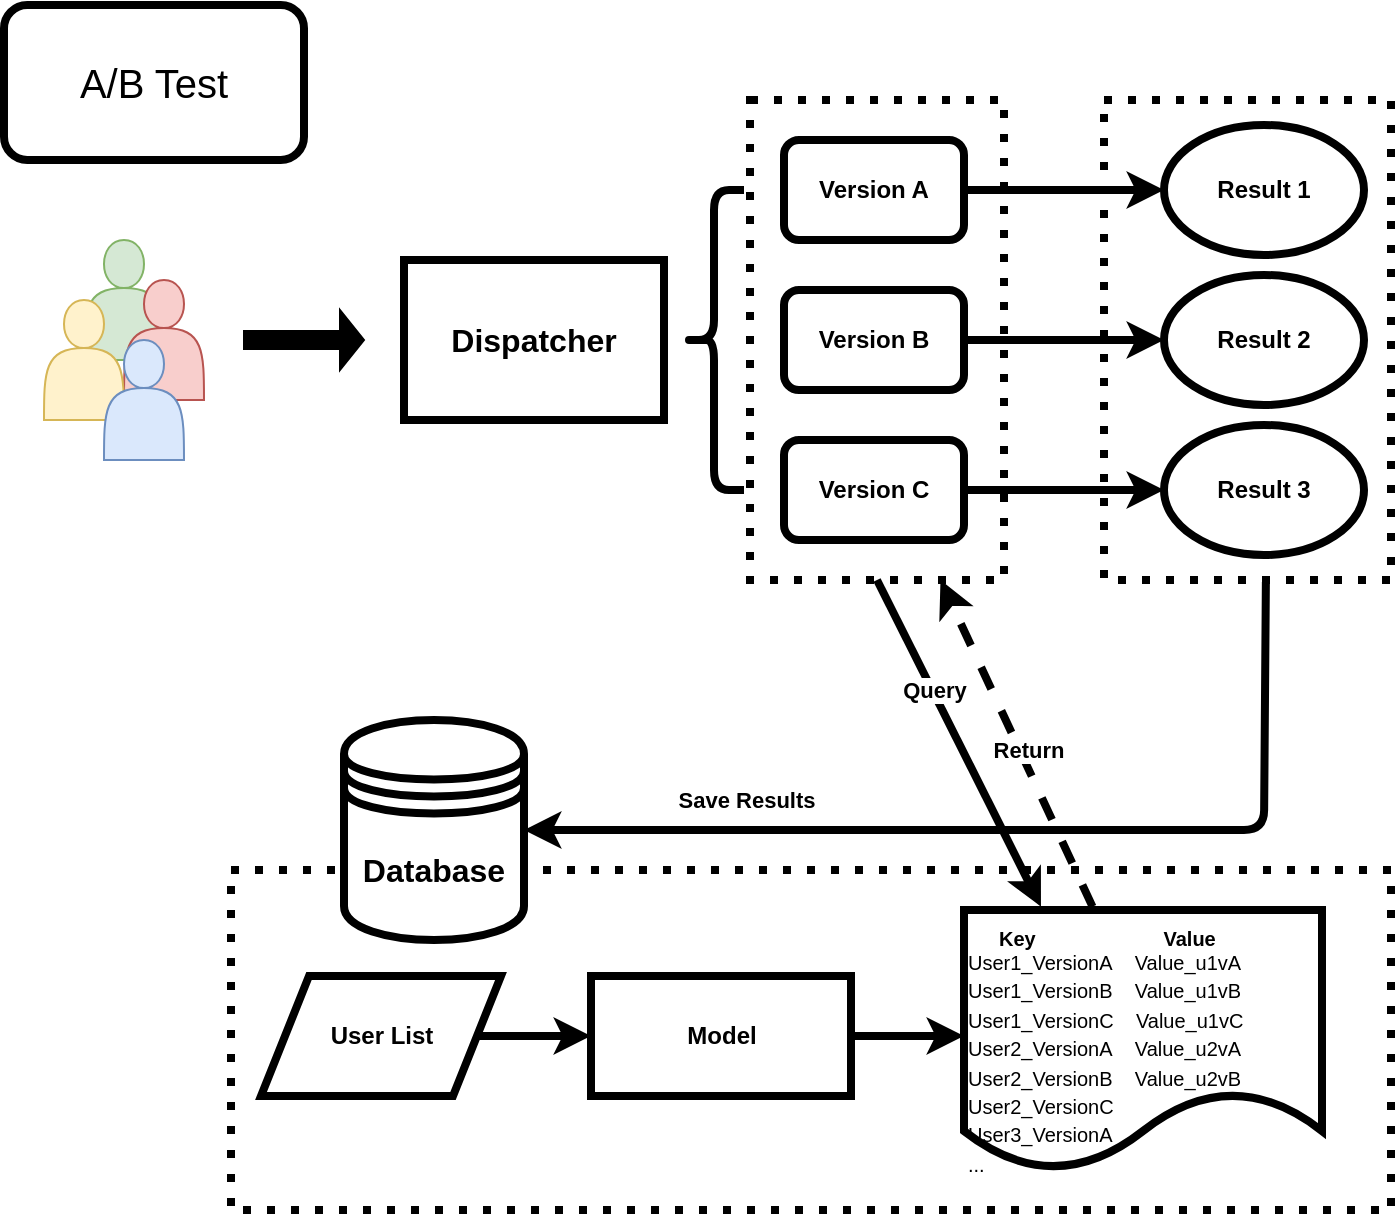<mxfile version="13.1.3" type="github" pages="2">
  <diagram id="dIA2EtkX-octXhOYNSxC" name="Page-2">
    <mxGraphModel dx="745" dy="590" grid="1" gridSize="10" guides="1" tooltips="1" connect="1" arrows="1" fold="1" page="1" pageScale="1" pageWidth="850" pageHeight="1100" math="0" shadow="0">
      <root>
        <mxCell id="CGUA-ECJm09ZSKrqVNG9-0" />
        <mxCell id="CGUA-ECJm09ZSKrqVNG9-1" parent="CGUA-ECJm09ZSKrqVNG9-0" />
        <mxCell id="M74satt1YnK-4wll9DXa-0" value="&lt;b&gt;User List&lt;/b&gt;" style="shape=parallelogram;perimeter=parallelogramPerimeter;whiteSpace=wrap;html=1;strokeWidth=4;fillColor=#FFFFFF;align=center;" vertex="1" parent="CGUA-ECJm09ZSKrqVNG9-1">
          <mxGeometry x="158.5" y="528" width="120" height="60" as="geometry" />
        </mxCell>
        <mxCell id="M74satt1YnK-4wll9DXa-1" value="" style="whiteSpace=wrap;html=1;strokeWidth=4;fillColor=none;align=center;dashed=1;dashPattern=1 2;" vertex="1" parent="CGUA-ECJm09ZSKrqVNG9-1">
          <mxGeometry x="143.5" y="475" width="580" height="170" as="geometry" />
        </mxCell>
        <mxCell id="M74satt1YnK-4wll9DXa-2" value="" style="whiteSpace=wrap;html=1;strokeWidth=4;fillColor=none;align=center;dashed=1;dashPattern=1 2;" vertex="1" parent="CGUA-ECJm09ZSKrqVNG9-1">
          <mxGeometry x="403" y="90" width="127" height="240" as="geometry" />
        </mxCell>
        <mxCell id="M74satt1YnK-4wll9DXa-3" value="" style="shape=actor;whiteSpace=wrap;html=1;fillColor=#d5e8d4;strokeColor=#82b366;" vertex="1" parent="CGUA-ECJm09ZSKrqVNG9-1">
          <mxGeometry x="70" y="160" width="40" height="60" as="geometry" />
        </mxCell>
        <mxCell id="M74satt1YnK-4wll9DXa-4" value="" style="shape=actor;whiteSpace=wrap;html=1;fillColor=#f8cecc;strokeColor=#b85450;" vertex="1" parent="CGUA-ECJm09ZSKrqVNG9-1">
          <mxGeometry x="90" y="180" width="40" height="60" as="geometry" />
        </mxCell>
        <mxCell id="M74satt1YnK-4wll9DXa-5" value="" style="shape=actor;whiteSpace=wrap;html=1;fillColor=#fff2cc;strokeColor=#d6b656;" vertex="1" parent="CGUA-ECJm09ZSKrqVNG9-1">
          <mxGeometry x="50" y="190" width="40" height="60" as="geometry" />
        </mxCell>
        <mxCell id="M74satt1YnK-4wll9DXa-6" value="" style="shape=singleArrow;whiteSpace=wrap;html=1;fillColor=#000000;" vertex="1" parent="CGUA-ECJm09ZSKrqVNG9-1">
          <mxGeometry x="150" y="195" width="60" height="30" as="geometry" />
        </mxCell>
        <mxCell id="M74satt1YnK-4wll9DXa-7" value="&lt;b&gt;&lt;font style=&quot;font-size: 16px&quot;&gt;Dispatcher&lt;/font&gt;&lt;/b&gt;" style="rounded=0;whiteSpace=wrap;html=1;strokeWidth=4;fillColor=#FFFFFF;align=center;" vertex="1" parent="CGUA-ECJm09ZSKrqVNG9-1">
          <mxGeometry x="230" y="170" width="130" height="80" as="geometry" />
        </mxCell>
        <mxCell id="M74satt1YnK-4wll9DXa-8" value="" style="shape=curlyBracket;whiteSpace=wrap;html=1;rounded=1;strokeWidth=4;fillColor=#FFFFFF;" vertex="1" parent="CGUA-ECJm09ZSKrqVNG9-1">
          <mxGeometry x="370" y="135" width="30" height="150" as="geometry" />
        </mxCell>
        <mxCell id="M74satt1YnK-4wll9DXa-9" value="" style="shape=actor;whiteSpace=wrap;html=1;fillColor=#dae8fc;strokeColor=#6c8ebf;" vertex="1" parent="CGUA-ECJm09ZSKrqVNG9-1">
          <mxGeometry x="80" y="210" width="40" height="60" as="geometry" />
        </mxCell>
        <mxCell id="M74satt1YnK-4wll9DXa-10" value="&lt;b&gt;Version A&lt;/b&gt;" style="rounded=1;whiteSpace=wrap;html=1;strokeWidth=4;fillColor=#FFFFFF;" vertex="1" parent="CGUA-ECJm09ZSKrqVNG9-1">
          <mxGeometry x="420" y="110" width="90" height="50" as="geometry" />
        </mxCell>
        <mxCell id="M74satt1YnK-4wll9DXa-11" value="&lt;b&gt;Version B&lt;/b&gt;" style="rounded=1;whiteSpace=wrap;html=1;strokeWidth=4;fillColor=#FFFFFF;" vertex="1" parent="CGUA-ECJm09ZSKrqVNG9-1">
          <mxGeometry x="420" y="185" width="90" height="50" as="geometry" />
        </mxCell>
        <mxCell id="M74satt1YnK-4wll9DXa-12" value="&lt;b&gt;Version C&lt;/b&gt;" style="rounded=1;whiteSpace=wrap;html=1;strokeWidth=4;fillColor=#FFFFFF;" vertex="1" parent="CGUA-ECJm09ZSKrqVNG9-1">
          <mxGeometry x="420" y="260" width="90" height="50" as="geometry" />
        </mxCell>
        <mxCell id="M74satt1YnK-4wll9DXa-13" value="" style="endArrow=classic;html=1;rounded=0;strokeWidth=4;exitX=1;exitY=0.5;exitDx=0;exitDy=0;entryX=0;entryY=0.5;entryDx=0;entryDy=0;" edge="1" parent="CGUA-ECJm09ZSKrqVNG9-1" source="M74satt1YnK-4wll9DXa-10" target="M74satt1YnK-4wll9DXa-15">
          <mxGeometry width="50" height="50" relative="1" as="geometry">
            <mxPoint x="530" y="134.5" as="sourcePoint" />
            <mxPoint x="590" y="134.5" as="targetPoint" />
          </mxGeometry>
        </mxCell>
        <mxCell id="M74satt1YnK-4wll9DXa-15" value="&lt;b&gt;Result 1&lt;/b&gt;" style="ellipse;whiteSpace=wrap;html=1;strokeWidth=4;fillColor=#FFFFFF;" vertex="1" parent="CGUA-ECJm09ZSKrqVNG9-1">
          <mxGeometry x="610" y="102.5" width="100" height="65" as="geometry" />
        </mxCell>
        <mxCell id="M74satt1YnK-4wll9DXa-16" value="" style="endArrow=classic;html=1;rounded=0;strokeWidth=4;exitX=1;exitY=0.5;exitDx=0;exitDy=0;entryX=0;entryY=0.5;entryDx=0;entryDy=0;" edge="1" parent="CGUA-ECJm09ZSKrqVNG9-1" source="M74satt1YnK-4wll9DXa-11" target="M74satt1YnK-4wll9DXa-17">
          <mxGeometry width="50" height="50" relative="1" as="geometry">
            <mxPoint x="530" y="209.5" as="sourcePoint" />
            <mxPoint x="590" y="209.5" as="targetPoint" />
          </mxGeometry>
        </mxCell>
        <mxCell id="M74satt1YnK-4wll9DXa-17" value="&lt;b&gt;Result 2&lt;/b&gt;" style="ellipse;whiteSpace=wrap;html=1;strokeWidth=4;fillColor=#FFFFFF;" vertex="1" parent="CGUA-ECJm09ZSKrqVNG9-1">
          <mxGeometry x="610" y="177.5" width="100" height="65" as="geometry" />
        </mxCell>
        <mxCell id="M74satt1YnK-4wll9DXa-18" value="" style="endArrow=classic;html=1;rounded=0;strokeWidth=4;exitX=1;exitY=0.5;exitDx=0;exitDy=0;entryX=0;entryY=0.5;entryDx=0;entryDy=0;" edge="1" parent="CGUA-ECJm09ZSKrqVNG9-1" source="M74satt1YnK-4wll9DXa-12" target="M74satt1YnK-4wll9DXa-19">
          <mxGeometry width="50" height="50" relative="1" as="geometry">
            <mxPoint x="530" y="284.5" as="sourcePoint" />
            <mxPoint x="600" y="285" as="targetPoint" />
          </mxGeometry>
        </mxCell>
        <mxCell id="M74satt1YnK-4wll9DXa-19" value="&lt;b&gt;Result 3&lt;/b&gt;" style="ellipse;whiteSpace=wrap;html=1;strokeWidth=4;fillColor=#FFFFFF;" vertex="1" parent="CGUA-ECJm09ZSKrqVNG9-1">
          <mxGeometry x="610" y="252.5" width="100" height="65" as="geometry" />
        </mxCell>
        <mxCell id="M74satt1YnK-4wll9DXa-22" value="" style="endArrow=classic;html=1;strokeWidth=4;entryX=0.215;entryY=-0.013;entryDx=0;entryDy=0;entryPerimeter=0;exitX=0.5;exitY=1;exitDx=0;exitDy=0;" edge="1" parent="CGUA-ECJm09ZSKrqVNG9-1" source="M74satt1YnK-4wll9DXa-2" target="M74satt1YnK-4wll9DXa-30">
          <mxGeometry width="50" height="50" relative="1" as="geometry">
            <mxPoint x="469" y="341" as="sourcePoint" />
            <mxPoint x="539" y="441" as="targetPoint" />
          </mxGeometry>
        </mxCell>
        <mxCell id="M74satt1YnK-4wll9DXa-23" value="&lt;b&gt;Query&lt;/b&gt;" style="edgeLabel;html=1;align=center;verticalAlign=middle;resizable=0;points=[];" vertex="1" connectable="0" parent="M74satt1YnK-4wll9DXa-22">
          <mxGeometry x="-0.569" relative="1" as="geometry">
            <mxPoint x="10.5" y="19.21" as="offset" />
          </mxGeometry>
        </mxCell>
        <mxCell id="M74satt1YnK-4wll9DXa-24" value="" style="endArrow=classic;html=1;strokeWidth=4;dashed=1;exitX=0.359;exitY=-0.013;exitDx=0;exitDy=0;exitPerimeter=0;entryX=0.75;entryY=1;entryDx=0;entryDy=0;" edge="1" parent="CGUA-ECJm09ZSKrqVNG9-1" source="M74satt1YnK-4wll9DXa-30" target="M74satt1YnK-4wll9DXa-2">
          <mxGeometry width="50" height="50" relative="1" as="geometry">
            <mxPoint x="561" y="420.5" as="sourcePoint" />
            <mxPoint x="500" y="340" as="targetPoint" />
          </mxGeometry>
        </mxCell>
        <mxCell id="M74satt1YnK-4wll9DXa-25" value="&lt;b&gt;Return&lt;/b&gt;" style="edgeLabel;html=1;align=center;verticalAlign=middle;resizable=0;points=[];" vertex="1" connectable="0" parent="M74satt1YnK-4wll9DXa-24">
          <mxGeometry x="-0.569" relative="1" as="geometry">
            <mxPoint x="-15.98" y="-43.49" as="offset" />
          </mxGeometry>
        </mxCell>
        <mxCell id="M74satt1YnK-4wll9DXa-26" value="" style="whiteSpace=wrap;html=1;strokeWidth=4;fillColor=none;align=center;dashed=1;dashPattern=1 2;" vertex="1" parent="CGUA-ECJm09ZSKrqVNG9-1">
          <mxGeometry x="580" y="90" width="143.5" height="240" as="geometry" />
        </mxCell>
        <mxCell id="M74satt1YnK-4wll9DXa-27" value="" style="edgeStyle=elbowEdgeStyle;elbow=horizontal;endArrow=classic;html=1;strokeWidth=4;exitX=0.564;exitY=1.004;exitDx=0;exitDy=0;exitPerimeter=0;entryX=1;entryY=0.5;entryDx=0;entryDy=0;" edge="1" parent="CGUA-ECJm09ZSKrqVNG9-1" source="M74satt1YnK-4wll9DXa-26" target="M74satt1YnK-4wll9DXa-29">
          <mxGeometry width="50" height="50" relative="1" as="geometry">
            <mxPoint x="670" y="346" as="sourcePoint" />
            <mxPoint x="340" y="396" as="targetPoint" />
            <Array as="points">
              <mxPoint x="660" y="396" />
            </Array>
          </mxGeometry>
        </mxCell>
        <mxCell id="M74satt1YnK-4wll9DXa-28" value="&lt;b&gt;Save Results&lt;/b&gt;" style="edgeLabel;html=1;align=center;verticalAlign=middle;resizable=0;points=[];" vertex="1" connectable="0" parent="M74satt1YnK-4wll9DXa-27">
          <mxGeometry x="0.566" relative="1" as="geometry">
            <mxPoint x="3.03" y="-15" as="offset" />
          </mxGeometry>
        </mxCell>
        <mxCell id="M74satt1YnK-4wll9DXa-29" value="&lt;b&gt;&lt;font style=&quot;font-size: 16px&quot;&gt;Database&lt;/font&gt;&lt;/b&gt;" style="shape=datastore;whiteSpace=wrap;html=1;strokeWidth=4;fillColor=#FFFFFF;" vertex="1" parent="CGUA-ECJm09ZSKrqVNG9-1">
          <mxGeometry x="200" y="400" width="90" height="110" as="geometry" />
        </mxCell>
        <mxCell id="M74satt1YnK-4wll9DXa-30" value="&lt;div style=&quot;text-align: center&quot;&gt;&lt;span style=&quot;font-size: 10px&quot;&gt;&lt;b&gt;Key&amp;nbsp; &amp;nbsp; &amp;nbsp; &amp;nbsp; &amp;nbsp; &amp;nbsp; &amp;nbsp; &amp;nbsp; &amp;nbsp; &amp;nbsp; &amp;nbsp; &amp;nbsp;Value&lt;/b&gt;&lt;/span&gt;&lt;/div&gt;&lt;font style=&quot;font-size: 10px&quot;&gt;&lt;div style=&quot;text-align: center&quot;&gt;&lt;span&gt;User1_VersionA&amp;nbsp; &amp;nbsp; Value_u1vA&amp;nbsp;&lt;/span&gt;&lt;/div&gt;&lt;span&gt;User1_&lt;/span&gt;VersionB&amp;nbsp; &amp;nbsp;&amp;nbsp;&lt;span style=&quot;text-align: center&quot;&gt;Value_u1vB&lt;/span&gt;&lt;span&gt;&lt;br&gt;User1_&lt;/span&gt;VersionC&amp;nbsp; &amp;nbsp;&amp;nbsp;&lt;span style=&quot;text-align: center&quot;&gt;Value_u1vC&lt;/span&gt;&lt;span&gt;&lt;br&gt;User2_&lt;/span&gt;VersionA&amp;nbsp; &amp;nbsp;&amp;nbsp;&lt;span style=&quot;text-align: center&quot;&gt;Value_u2vA&lt;/span&gt;&lt;span&gt;&lt;br&gt;User2_&lt;/span&gt;VersionB&amp;nbsp; &amp;nbsp;&amp;nbsp;&lt;span style=&quot;text-align: center&quot;&gt;Value_u2vB&lt;/span&gt;&lt;span&gt;&lt;br&gt;User2_&lt;/span&gt;VersionC&lt;span&gt;&lt;br&gt;&lt;/span&gt;User3_VersionA&lt;br&gt;...&lt;/font&gt;" style="shape=document;whiteSpace=wrap;html=1;boundedLbl=1;strokeWidth=4;fillColor=#FFFFFF;align=left;horizontal=1;verticalAlign=top;labelPosition=center;verticalLabelPosition=middle;" vertex="1" parent="CGUA-ECJm09ZSKrqVNG9-1">
          <mxGeometry x="510" y="495" width="179" height="130" as="geometry" />
        </mxCell>
        <mxCell id="M74satt1YnK-4wll9DXa-31" value="&lt;b&gt;Model&lt;/b&gt;" style="rounded=0;whiteSpace=wrap;html=1;strokeWidth=4;fillColor=#FFFFFF;align=center;" vertex="1" parent="CGUA-ECJm09ZSKrqVNG9-1">
          <mxGeometry x="323.5" y="528" width="130" height="60" as="geometry" />
        </mxCell>
        <mxCell id="M74satt1YnK-4wll9DXa-32" value="" style="edgeStyle=orthogonalEdgeStyle;rounded=0;orthogonalLoop=1;jettySize=auto;html=1;strokeWidth=4;" edge="1" parent="CGUA-ECJm09ZSKrqVNG9-1" source="M74satt1YnK-4wll9DXa-0">
          <mxGeometry relative="1" as="geometry">
            <mxPoint x="323.5" y="558" as="targetPoint" />
          </mxGeometry>
        </mxCell>
        <mxCell id="M74satt1YnK-4wll9DXa-33" value="" style="edgeStyle=orthogonalEdgeStyle;rounded=0;orthogonalLoop=1;jettySize=auto;html=1;strokeWidth=4;exitX=1;exitY=0.5;exitDx=0;exitDy=0;" edge="1" parent="CGUA-ECJm09ZSKrqVNG9-1" source="M74satt1YnK-4wll9DXa-31">
          <mxGeometry relative="1" as="geometry">
            <mxPoint x="466.5" y="557.5" as="sourcePoint" />
            <mxPoint x="510" y="558" as="targetPoint" />
          </mxGeometry>
        </mxCell>
        <mxCell id="M74satt1YnK-4wll9DXa-34" value="&lt;font style=&quot;font-size: 20px&quot;&gt;A/B Test&lt;/font&gt;" style="rounded=1;whiteSpace=wrap;html=1;strokeWidth=4;fillColor=none;align=center;" vertex="1" parent="CGUA-ECJm09ZSKrqVNG9-1">
          <mxGeometry x="30" y="42.5" width="150" height="77.5" as="geometry" />
        </mxCell>
      </root>
    </mxGraphModel>
  </diagram>
  <diagram id="Hq4DuB4G5Q0XToz3wvH3" name="version1">
    <mxGraphModel dx="745" dy="590" grid="1" gridSize="10" guides="1" tooltips="1" connect="1" arrows="1" fold="1" page="1" pageScale="1" pageWidth="850" pageHeight="1100" math="0" shadow="0">
      <root>
        <mxCell id="0" />
        <mxCell id="1" parent="0" />
        <mxCell id="IHCtJjidZSzaSEiklruB-39" value="&lt;b&gt;User List&lt;/b&gt;" style="shape=parallelogram;perimeter=parallelogramPerimeter;whiteSpace=wrap;html=1;strokeWidth=4;fillColor=#FFFFFF;align=center;" parent="1" vertex="1">
          <mxGeometry x="158.5" y="528" width="120" height="60" as="geometry" />
        </mxCell>
        <mxCell id="IHCtJjidZSzaSEiklruB-58" value="" style="whiteSpace=wrap;html=1;strokeWidth=4;fillColor=none;align=center;dashed=1;dashPattern=1 2;" parent="1" vertex="1">
          <mxGeometry x="143.5" y="475" width="580" height="170" as="geometry" />
        </mxCell>
        <mxCell id="IHCtJjidZSzaSEiklruB-53" value="" style="whiteSpace=wrap;html=1;strokeWidth=4;fillColor=none;align=center;dashed=1;dashPattern=1 2;" parent="1" vertex="1">
          <mxGeometry x="403" y="90" width="127" height="240" as="geometry" />
        </mxCell>
        <mxCell id="IHCtJjidZSzaSEiklruB-1" value="" style="shape=actor;whiteSpace=wrap;html=1;fillColor=#d5e8d4;strokeColor=#82b366;" parent="1" vertex="1">
          <mxGeometry x="70" y="160" width="40" height="60" as="geometry" />
        </mxCell>
        <mxCell id="IHCtJjidZSzaSEiklruB-2" value="" style="shape=actor;whiteSpace=wrap;html=1;fillColor=#f8cecc;strokeColor=#b85450;" parent="1" vertex="1">
          <mxGeometry x="90" y="180" width="40" height="60" as="geometry" />
        </mxCell>
        <mxCell id="IHCtJjidZSzaSEiklruB-3" value="" style="shape=actor;whiteSpace=wrap;html=1;fillColor=#fff2cc;strokeColor=#d6b656;" parent="1" vertex="1">
          <mxGeometry x="50" y="190" width="40" height="60" as="geometry" />
        </mxCell>
        <mxCell id="IHCtJjidZSzaSEiklruB-4" value="" style="shape=singleArrow;whiteSpace=wrap;html=1;fillColor=#000000;" parent="1" vertex="1">
          <mxGeometry x="150" y="195" width="60" height="30" as="geometry" />
        </mxCell>
        <mxCell id="IHCtJjidZSzaSEiklruB-5" value="&lt;b&gt;&lt;font style=&quot;font-size: 16px&quot;&gt;Dispatcher&lt;/font&gt;&lt;/b&gt;" style="rounded=0;whiteSpace=wrap;html=1;strokeWidth=4;fillColor=#FFFFFF;align=center;" parent="1" vertex="1">
          <mxGeometry x="230" y="170" width="130" height="80" as="geometry" />
        </mxCell>
        <mxCell id="IHCtJjidZSzaSEiklruB-6" value="" style="shape=curlyBracket;whiteSpace=wrap;html=1;rounded=1;strokeWidth=4;fillColor=#FFFFFF;" parent="1" vertex="1">
          <mxGeometry x="370" y="135" width="30" height="150" as="geometry" />
        </mxCell>
        <mxCell id="IHCtJjidZSzaSEiklruB-7" value="" style="shape=actor;whiteSpace=wrap;html=1;fillColor=#dae8fc;strokeColor=#6c8ebf;" parent="1" vertex="1">
          <mxGeometry x="80" y="210" width="40" height="60" as="geometry" />
        </mxCell>
        <mxCell id="IHCtJjidZSzaSEiklruB-8" value="&lt;b&gt;Version 1&lt;/b&gt;" style="rounded=1;whiteSpace=wrap;html=1;strokeWidth=4;fillColor=#FFFFFF;" parent="1" vertex="1">
          <mxGeometry x="420" y="110" width="90" height="50" as="geometry" />
        </mxCell>
        <mxCell id="IHCtJjidZSzaSEiklruB-9" value="&lt;b&gt;Version 2&lt;/b&gt;" style="rounded=1;whiteSpace=wrap;html=1;strokeWidth=4;fillColor=#FFFFFF;" parent="1" vertex="1">
          <mxGeometry x="420" y="185" width="90" height="50" as="geometry" />
        </mxCell>
        <mxCell id="IHCtJjidZSzaSEiklruB-10" value="&lt;b&gt;Version 3&lt;/b&gt;" style="rounded=1;whiteSpace=wrap;html=1;strokeWidth=4;fillColor=#FFFFFF;" parent="1" vertex="1">
          <mxGeometry x="420" y="260" width="90" height="50" as="geometry" />
        </mxCell>
        <mxCell id="IHCtJjidZSzaSEiklruB-11" value="" style="endArrow=classic;html=1;rounded=0;strokeWidth=4;exitX=1;exitY=0.5;exitDx=0;exitDy=0;entryX=0;entryY=0.5;entryDx=0;entryDy=0;" parent="1" source="IHCtJjidZSzaSEiklruB-8" target="IHCtJjidZSzaSEiklruB-15" edge="1">
          <mxGeometry width="50" height="50" relative="1" as="geometry">
            <mxPoint x="530" y="134.5" as="sourcePoint" />
            <mxPoint x="590" y="134.5" as="targetPoint" />
          </mxGeometry>
        </mxCell>
        <mxCell id="IHCtJjidZSzaSEiklruB-14" value="UserA&lt;br&gt;UserB&lt;br&gt;UserC&lt;br&gt;UserD" style="label;whiteSpace=wrap;html=1;image=img/clipart/Gear_128x128.png;strokeWidth=4;fillColor=#FFFFFF;" parent="1" vertex="1">
          <mxGeometry x="35" y="285" width="110" height="70" as="geometry" />
        </mxCell>
        <mxCell id="IHCtJjidZSzaSEiklruB-15" value="&lt;b&gt;Result 1&lt;/b&gt;" style="ellipse;whiteSpace=wrap;html=1;strokeWidth=4;fillColor=#FFFFFF;" parent="1" vertex="1">
          <mxGeometry x="610" y="102.5" width="100" height="65" as="geometry" />
        </mxCell>
        <mxCell id="IHCtJjidZSzaSEiklruB-16" value="" style="endArrow=classic;html=1;rounded=0;strokeWidth=4;exitX=1;exitY=0.5;exitDx=0;exitDy=0;entryX=0;entryY=0.5;entryDx=0;entryDy=0;" parent="1" source="IHCtJjidZSzaSEiklruB-9" target="IHCtJjidZSzaSEiklruB-17" edge="1">
          <mxGeometry width="50" height="50" relative="1" as="geometry">
            <mxPoint x="530" y="209.5" as="sourcePoint" />
            <mxPoint x="590" y="209.5" as="targetPoint" />
          </mxGeometry>
        </mxCell>
        <mxCell id="IHCtJjidZSzaSEiklruB-17" value="&lt;b&gt;Result 2&lt;/b&gt;" style="ellipse;whiteSpace=wrap;html=1;strokeWidth=4;fillColor=#FFFFFF;" parent="1" vertex="1">
          <mxGeometry x="610" y="177.5" width="100" height="65" as="geometry" />
        </mxCell>
        <mxCell id="IHCtJjidZSzaSEiklruB-20" value="" style="endArrow=classic;html=1;rounded=0;strokeWidth=4;exitX=1;exitY=0.5;exitDx=0;exitDy=0;entryX=0;entryY=0.5;entryDx=0;entryDy=0;" parent="1" source="IHCtJjidZSzaSEiklruB-10" target="IHCtJjidZSzaSEiklruB-21" edge="1">
          <mxGeometry width="50" height="50" relative="1" as="geometry">
            <mxPoint x="530" y="284.5" as="sourcePoint" />
            <mxPoint x="600" y="285" as="targetPoint" />
          </mxGeometry>
        </mxCell>
        <mxCell id="IHCtJjidZSzaSEiklruB-21" value="&lt;b&gt;Result 3&lt;/b&gt;" style="ellipse;whiteSpace=wrap;html=1;strokeWidth=4;fillColor=#FFFFFF;" parent="1" vertex="1">
          <mxGeometry x="610" y="252.5" width="100" height="65" as="geometry" />
        </mxCell>
        <mxCell id="IHCtJjidZSzaSEiklruB-25" value="" style="edgeStyle=segmentEdgeStyle;endArrow=classic;html=1;strokeWidth=4;entryX=0.046;entryY=0.488;entryDx=0;entryDy=0;entryPerimeter=0;" parent="1" target="IHCtJjidZSzaSEiklruB-58" edge="1">
          <mxGeometry width="50" height="50" relative="1" as="geometry">
            <mxPoint x="90" y="380" as="sourcePoint" />
            <mxPoint x="130" y="558" as="targetPoint" />
            <Array as="points">
              <mxPoint x="90" y="558" />
            </Array>
          </mxGeometry>
        </mxCell>
        <mxCell id="IHCtJjidZSzaSEiklruB-29" value="&lt;b&gt;User ID&lt;/b&gt;" style="edgeLabel;html=1;align=center;verticalAlign=middle;resizable=0;points=[];" parent="IHCtJjidZSzaSEiklruB-25" vertex="1" connectable="0">
          <mxGeometry x="-0.385" y="23" relative="1" as="geometry">
            <mxPoint x="-33" y="18" as="offset" />
          </mxGeometry>
        </mxCell>
        <mxCell id="IHCtJjidZSzaSEiklruB-27" value="" style="endArrow=classic;html=1;strokeWidth=4;entryX=0.215;entryY=-0.013;entryDx=0;entryDy=0;entryPerimeter=0;exitX=0.5;exitY=1;exitDx=0;exitDy=0;" parent="1" source="IHCtJjidZSzaSEiklruB-53" target="IHCtJjidZSzaSEiklruB-23" edge="1">
          <mxGeometry width="50" height="50" relative="1" as="geometry">
            <mxPoint x="469" y="341" as="sourcePoint" />
            <mxPoint x="539" y="441" as="targetPoint" />
          </mxGeometry>
        </mxCell>
        <mxCell id="IHCtJjidZSzaSEiklruB-28" value="&lt;b&gt;Query&lt;/b&gt;" style="edgeLabel;html=1;align=center;verticalAlign=middle;resizable=0;points=[];" parent="IHCtJjidZSzaSEiklruB-27" vertex="1" connectable="0">
          <mxGeometry x="-0.569" relative="1" as="geometry">
            <mxPoint x="10.5" y="19.21" as="offset" />
          </mxGeometry>
        </mxCell>
        <mxCell id="IHCtJjidZSzaSEiklruB-51" value="" style="endArrow=classic;html=1;strokeWidth=4;dashed=1;exitX=0.359;exitY=-0.013;exitDx=0;exitDy=0;exitPerimeter=0;entryX=0.75;entryY=1;entryDx=0;entryDy=0;" parent="1" source="IHCtJjidZSzaSEiklruB-23" target="IHCtJjidZSzaSEiklruB-53" edge="1">
          <mxGeometry width="50" height="50" relative="1" as="geometry">
            <mxPoint x="561" y="420.5" as="sourcePoint" />
            <mxPoint x="500" y="340" as="targetPoint" />
          </mxGeometry>
        </mxCell>
        <mxCell id="IHCtJjidZSzaSEiklruB-52" value="&lt;b&gt;Return&lt;/b&gt;" style="edgeLabel;html=1;align=center;verticalAlign=middle;resizable=0;points=[];" parent="IHCtJjidZSzaSEiklruB-51" vertex="1" connectable="0">
          <mxGeometry x="-0.569" relative="1" as="geometry">
            <mxPoint x="-15.98" y="-43.49" as="offset" />
          </mxGeometry>
        </mxCell>
        <mxCell id="IHCtJjidZSzaSEiklruB-54" value="" style="whiteSpace=wrap;html=1;strokeWidth=4;fillColor=none;align=center;dashed=1;dashPattern=1 2;" parent="1" vertex="1">
          <mxGeometry x="580" y="90" width="143.5" height="240" as="geometry" />
        </mxCell>
        <mxCell id="IHCtJjidZSzaSEiklruB-56" value="" style="edgeStyle=elbowEdgeStyle;elbow=horizontal;endArrow=classic;html=1;strokeWidth=4;exitX=0.564;exitY=1.004;exitDx=0;exitDy=0;exitPerimeter=0;entryX=1;entryY=0.5;entryDx=0;entryDy=0;" parent="1" source="IHCtJjidZSzaSEiklruB-54" target="IHCtJjidZSzaSEiklruB-22" edge="1">
          <mxGeometry width="50" height="50" relative="1" as="geometry">
            <mxPoint x="670" y="346" as="sourcePoint" />
            <mxPoint x="340" y="396" as="targetPoint" />
            <Array as="points">
              <mxPoint x="660" y="396" />
            </Array>
          </mxGeometry>
        </mxCell>
        <mxCell id="IHCtJjidZSzaSEiklruB-57" value="&lt;b&gt;Save Results&lt;/b&gt;" style="edgeLabel;html=1;align=center;verticalAlign=middle;resizable=0;points=[];" parent="IHCtJjidZSzaSEiklruB-56" vertex="1" connectable="0">
          <mxGeometry x="0.566" relative="1" as="geometry">
            <mxPoint x="3.03" y="-15" as="offset" />
          </mxGeometry>
        </mxCell>
        <mxCell id="IHCtJjidZSzaSEiklruB-22" value="&lt;b&gt;&lt;font style=&quot;font-size: 16px&quot;&gt;Database&lt;/font&gt;&lt;/b&gt;" style="shape=datastore;whiteSpace=wrap;html=1;strokeWidth=4;fillColor=#FFFFFF;" parent="1" vertex="1">
          <mxGeometry x="200" y="400" width="90" height="110" as="geometry" />
        </mxCell>
        <mxCell id="IHCtJjidZSzaSEiklruB-23" value="&lt;font style=&quot;font-size: 10px&quot;&gt;&lt;span&gt;UserA&amp;nbsp; UserA_model1&amp;nbsp;&lt;br&gt;UserA&amp;nbsp; UserA_model2&lt;br&gt;UserA&amp;nbsp; UserA_model3&lt;br&gt;UserB&amp;nbsp; UserB_model1&lt;br&gt;UserB&amp;nbsp; UserB_model2&lt;br&gt;UserB&amp;nbsp; UserB_model3&lt;br&gt;&lt;/span&gt;UserC&amp;nbsp; UserC_model1&lt;br&gt;...&lt;/font&gt;" style="shape=document;whiteSpace=wrap;html=1;boundedLbl=1;strokeWidth=4;fillColor=#FFFFFF;align=left;horizontal=1;verticalAlign=top;labelPosition=center;verticalLabelPosition=middle;" parent="1" vertex="1">
          <mxGeometry x="510" y="495" width="170" height="130" as="geometry" />
        </mxCell>
        <mxCell id="IHCtJjidZSzaSEiklruB-34" value="&lt;b&gt;Model&lt;/b&gt;" style="rounded=0;whiteSpace=wrap;html=1;strokeWidth=4;fillColor=#FFFFFF;align=center;" parent="1" vertex="1">
          <mxGeometry x="323.5" y="528" width="130" height="60" as="geometry" />
        </mxCell>
        <mxCell id="IHCtJjidZSzaSEiklruB-45" value="" style="edgeStyle=orthogonalEdgeStyle;rounded=0;orthogonalLoop=1;jettySize=auto;html=1;strokeWidth=4;" parent="1" source="IHCtJjidZSzaSEiklruB-39" edge="1">
          <mxGeometry relative="1" as="geometry">
            <mxPoint x="323.5" y="558" as="targetPoint" />
          </mxGeometry>
        </mxCell>
        <mxCell id="IHCtJjidZSzaSEiklruB-62" value="" style="edgeStyle=orthogonalEdgeStyle;rounded=0;orthogonalLoop=1;jettySize=auto;html=1;strokeWidth=4;exitX=1;exitY=0.5;exitDx=0;exitDy=0;" parent="1" source="IHCtJjidZSzaSEiklruB-34" edge="1">
          <mxGeometry relative="1" as="geometry">
            <mxPoint x="466.5" y="557.5" as="sourcePoint" />
            <mxPoint x="510" y="558" as="targetPoint" />
          </mxGeometry>
        </mxCell>
        <mxCell id="IHCtJjidZSzaSEiklruB-67" value="&lt;font style=&quot;font-size: 20px&quot;&gt;A/B Test&lt;/font&gt;" style="rounded=1;whiteSpace=wrap;html=1;strokeWidth=4;fillColor=none;align=center;" parent="1" vertex="1">
          <mxGeometry x="30" y="42.5" width="150" height="77.5" as="geometry" />
        </mxCell>
      </root>
    </mxGraphModel>
  </diagram>
</mxfile>
